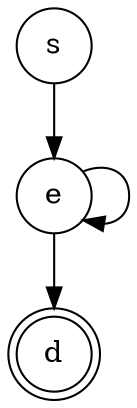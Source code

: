 digraph {   
    node [shape = doublecircle, color = black] d ;
    node [shape = circle];
    node [color= black];
    s -> e -> e -> d;	
}
